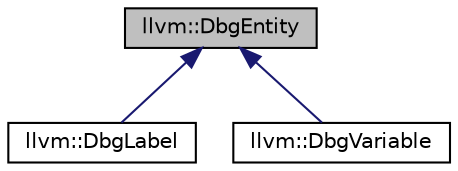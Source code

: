 digraph "llvm::DbgEntity"
{
 // LATEX_PDF_SIZE
  bgcolor="transparent";
  edge [fontname="Helvetica",fontsize="10",labelfontname="Helvetica",labelfontsize="10"];
  node [fontname="Helvetica",fontsize="10",shape="box"];
  Node1 [label="llvm::DbgEntity",height=0.2,width=0.4,color="black", fillcolor="grey75", style="filled", fontcolor="black",tooltip="This class is defined as the common parent of DbgVariable and DbgLabel such that it could levarage po..."];
  Node1 -> Node2 [dir="back",color="midnightblue",fontsize="10",style="solid",fontname="Helvetica"];
  Node2 [label="llvm::DbgLabel",height=0.2,width=0.4,color="black",URL="$classllvm_1_1DbgLabel.html",tooltip="This class is used to track label information."];
  Node1 -> Node3 [dir="back",color="midnightblue",fontsize="10",style="solid",fontname="Helvetica"];
  Node3 [label="llvm::DbgVariable",height=0.2,width=0.4,color="black",URL="$classllvm_1_1DbgVariable.html",tooltip="This class is used to track local variable information."];
}
